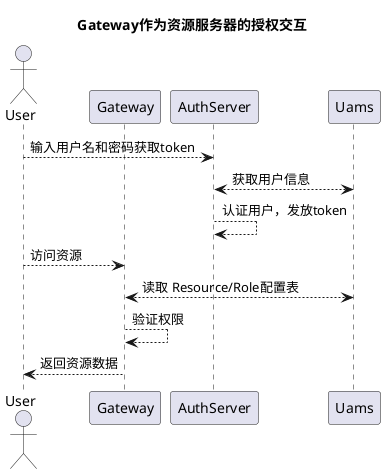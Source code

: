 @startuml
title Gateway作为资源服务器的授权交互
actor User order 1
participant AuthServer order 5
participant Uams order 10
participant Gateway order 2

User --> AuthServer: 输入用户名和密码获取token

AuthServer <--> Uams: 获取用户信息

AuthServer --> AuthServer: 认证用户，发放token

User --> Gateway: 访问资源

Gateway <--> Uams: 读取 Resource/Role配置表

Gateway --> Gateway: 验证权限

Gateway --> User: 返回资源数据

@enduml